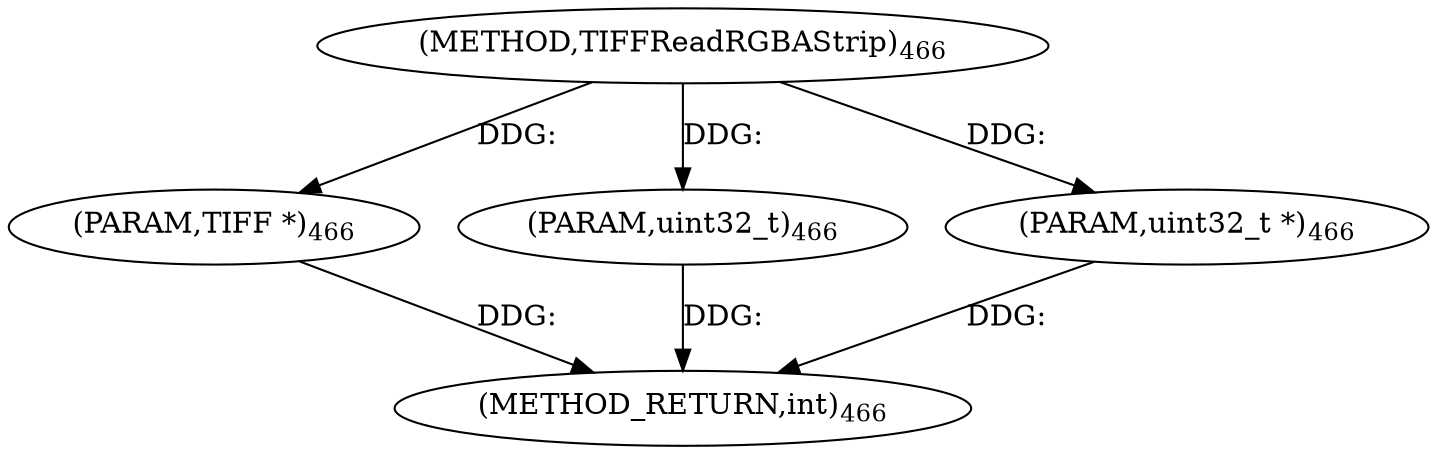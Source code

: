 digraph "TIFFReadRGBAStrip" {  
"8891" [label = <(METHOD,TIFFReadRGBAStrip)<SUB>466</SUB>> ]
"8895" [label = <(METHOD_RETURN,int)<SUB>466</SUB>> ]
"8892" [label = <(PARAM,TIFF *)<SUB>466</SUB>> ]
"8893" [label = <(PARAM,uint32_t)<SUB>466</SUB>> ]
"8894" [label = <(PARAM,uint32_t *)<SUB>466</SUB>> ]
  "8892" -> "8895"  [ label = "DDG: "] 
  "8893" -> "8895"  [ label = "DDG: "] 
  "8894" -> "8895"  [ label = "DDG: "] 
  "8891" -> "8892"  [ label = "DDG: "] 
  "8891" -> "8893"  [ label = "DDG: "] 
  "8891" -> "8894"  [ label = "DDG: "] 
}
